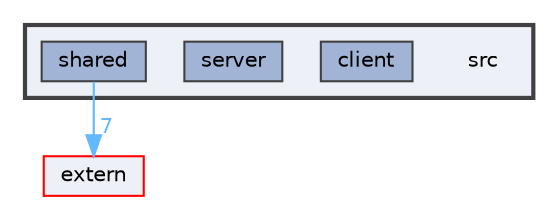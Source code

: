 digraph "/home/alexandros/Documents/PLT/V4/pokemon-championship/src"
{
 // LATEX_PDF_SIZE
  bgcolor="transparent";
  edge [fontname=Helvetica,fontsize=10,labelfontname=Helvetica,labelfontsize=10];
  node [fontname=Helvetica,fontsize=10,shape=box,height=0.2,width=0.4];
  compound=true
  subgraph clusterdir_68267d1309a1af8e8297ef4c3efbcdba {
    graph [ bgcolor="#edf0f7", pencolor="grey25", label="", fontname=Helvetica,fontsize=10 style="filled,bold", URL="dir_68267d1309a1af8e8297ef4c3efbcdba.html",tooltip=""]
    dir_68267d1309a1af8e8297ef4c3efbcdba [shape=plaintext, label="src"];
  dir_6908ff505388a07996d238c763adbdab [label="client", fillcolor="#a2b4d6", color="grey25", style="filled", URL="dir_6908ff505388a07996d238c763adbdab.html",tooltip=""];
  dir_075bb3ff235063c77951cd176d15a741 [label="server", fillcolor="#a2b4d6", color="grey25", style="filled", URL="dir_075bb3ff235063c77951cd176d15a741.html",tooltip=""];
  dir_4f38db07240614f25134cb9a8bebbaf9 [label="shared", fillcolor="#a2b4d6", color="grey25", style="filled", URL="dir_4f38db07240614f25134cb9a8bebbaf9.html",tooltip=""];
  }
  dir_dc9e1e299a0b26f222fe6c0a872463f0 [label="extern", fillcolor="#edf0f7", color="red", style="filled", URL="dir_dc9e1e299a0b26f222fe6c0a872463f0.html",tooltip=""];
  dir_4f38db07240614f25134cb9a8bebbaf9->dir_dc9e1e299a0b26f222fe6c0a872463f0 [headlabel="7", labeldistance=1.5 headhref="dir_000033_000022.html" color="steelblue1" fontcolor="steelblue1"];
}

